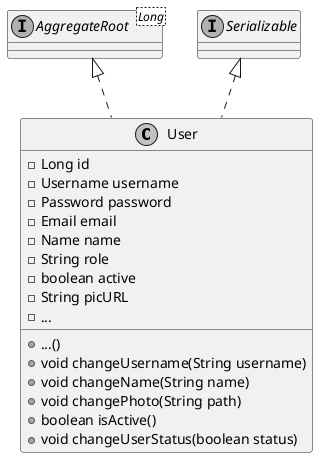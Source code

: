 @startuml domainmodel.png
skinparam handwritten false
skinparam monochrome true
skinparam packageStyle rect
skinparam defaultFontName FG Virgil
skinparam shadowing false

class User [[java:pt.isep.nsheets.server.lapr4.green.s1.ipc.n1160818.userAuthentication.domain.User]] {
	-Long id
	-Username username
	-Password password
	-Email email
	-Name name
	-String role
	-boolean active
	-String picURL
    -...
    
    +...()
    +void changeUsername(String username)
	+void changeName(String name)
	+void changePhoto(String path)
	+boolean isActive()
	+void changeUserStatus(boolean status)
}
interface "AggregateRoot<Long>" as AggregateRoot_Long_ {
}
AggregateRoot_Long_ <|.. User
interface Serializable [[java:java.io.Serializable]] {
}
Serializable <|.. User
@enduml